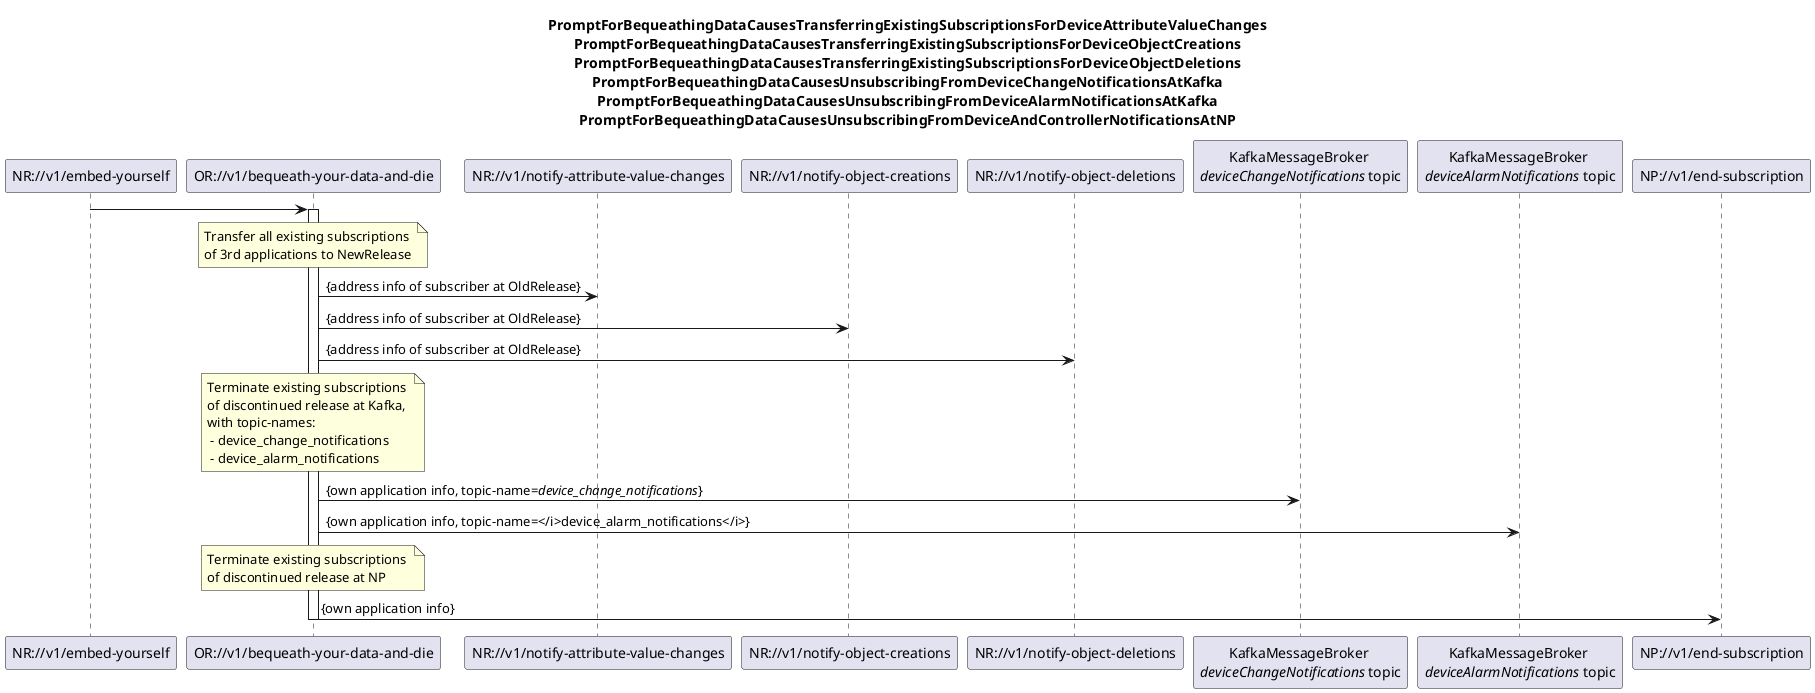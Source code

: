 @startuml 09x_BequeathYourDataAndDie
skinparam responseMessageBelowArrow true

title
PromptForBequeathingDataCausesTransferringExistingSubscriptionsForDeviceAttributeValueChanges
PromptForBequeathingDataCausesTransferringExistingSubscriptionsForDeviceObjectCreations
PromptForBequeathingDataCausesTransferringExistingSubscriptionsForDeviceObjectDeletions
PromptForBequeathingDataCausesUnsubscribingFromDeviceChangeNotificationsAtKafka
PromptForBequeathingDataCausesUnsubscribingFromDeviceAlarmNotificationsAtKafka
PromptForBequeathingDataCausesUnsubscribingFromDeviceAndControllerNotificationsAtNP
end title

participant "NR://v1/embed-yourself" as NewRelease
participant "OR://v1/bequeath-your-data-and-die" as OldRelease
participant "NR://v1/notify-attribute-value-changes" as notifyAttributeChange
participant "NR://v1/notify-object-creations" as notifyObjectCreation
participant "NR://v1/notify-object-deletions" as notifyObjectDeletion
participant "KafkaMessageBroker \n<i>deviceChangeNotifications</i> topic" as endSubsriptionAtKafkaDev
participant "KafkaMessageBroker \n<i>deviceAlarmNotifications</i> topic" as endSubsriptionAtKafkaAlarm
participant "NP://v1/end-subscription" as endSubsriptionAtNp

NewRelease -> OldRelease
activate OldRelease

note over OldRelease
Transfer all existing subscriptions 
of 3rd applications to NewRelease
end note
OldRelease -> notifyAttributeChange: {address info of subscriber at OldRelease}
OldRelease -> notifyObjectCreation: {address info of subscriber at OldRelease}
OldRelease -> notifyObjectDeletion: {address info of subscriber at OldRelease}

note over OldRelease
Terminate existing subscriptions 
of discontinued release at Kafka,
with topic-names:
 - device_change_notifications
 - device_alarm_notifications
end note
OldRelease -> endSubsriptionAtKafkaDev: {own application info, topic-name=<i>device_change_notifications</i>}
OldRelease -> endSubsriptionAtKafkaAlarm: {own application info, topic-name=</i>device_alarm_notifications</i>}


note over OldRelease
Terminate existing subscriptions 
of discontinued release at NP
end note
OldRelease -> endSubsriptionAtNp: {own application info}


deactivate OldRelease

@enduml